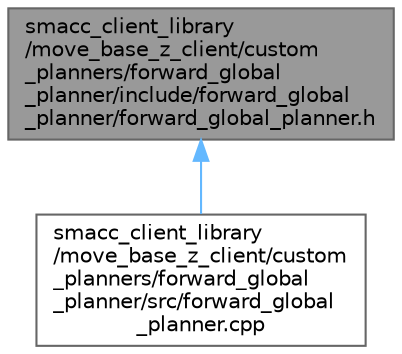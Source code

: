 digraph "smacc_client_library/move_base_z_client/custom_planners/forward_global_planner/include/forward_global_planner/forward_global_planner.h"
{
 // LATEX_PDF_SIZE
  bgcolor="transparent";
  edge [fontname=Helvetica,fontsize=10,labelfontname=Helvetica,labelfontsize=10];
  node [fontname=Helvetica,fontsize=10,shape=box,height=0.2,width=0.4];
  Node1 [label="smacc_client_library\l/move_base_z_client/custom\l_planners/forward_global\l_planner/include/forward_global\l_planner/forward_global_planner.h",height=0.2,width=0.4,color="gray40", fillcolor="grey60", style="filled", fontcolor="black",tooltip=" "];
  Node1 -> Node2 [dir="back",color="steelblue1",style="solid"];
  Node2 [label="smacc_client_library\l/move_base_z_client/custom\l_planners/forward_global\l_planner/src/forward_global\l_planner.cpp",height=0.2,width=0.4,color="grey40", fillcolor="white", style="filled",URL="$forward__global__planner_8cpp.html",tooltip=" "];
}
